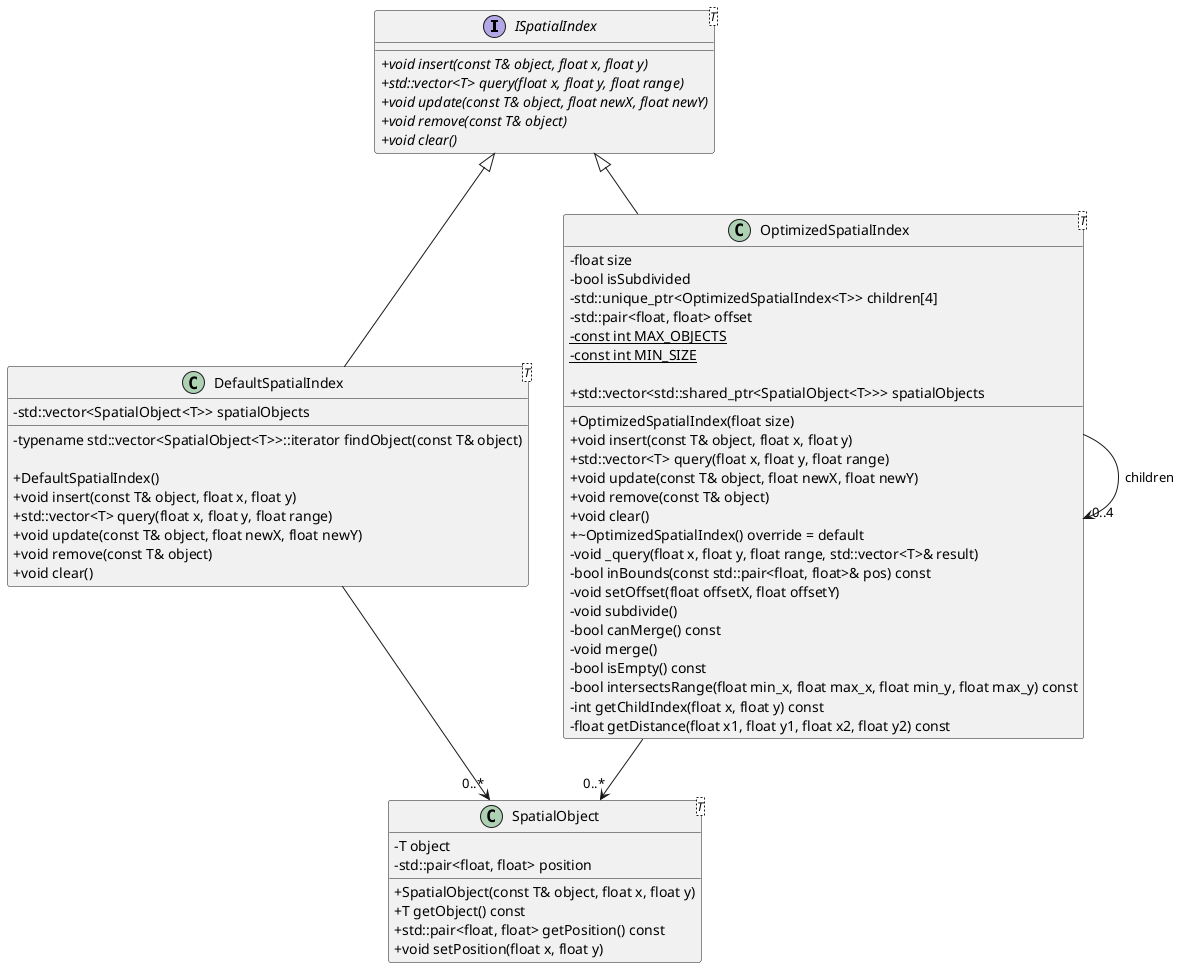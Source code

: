 @startuml
skinparam classAttributeIconSize 0
interface ISpatialIndex<T> {
    + {abstract} void insert(const T& object, float x, float y)
    + {abstract} std::vector<T> query(float x, float y, float range)
    + {abstract} void update(const T& object, float newX, float newY)
    + {abstract} void remove(const T& object)
    + {abstract} void clear()
}

class SpatialObject<T> {
    - T object
    - std::pair<float, float> position

    + SpatialObject(const T& object, float x, float y)
    + T getObject() const
    + std::pair<float, float> getPosition() const
    + void setPosition(float x, float y)
}

class DefaultSpatialIndex<T> extends ISpatialIndex<T> {
    - std::vector<SpatialObject<T>> spatialObjects
    - typename std::vector<SpatialObject<T>>::iterator findObject(const T& object)

    + DefaultSpatialIndex()
    + void insert(const T& object, float x, float y)
    + std::vector<T> query(float x, float y, float range)
    + void update(const T& object, float newX, float newY)
    + void remove(const T& object)
    + void clear()
}

class OptimizedSpatialIndex<T> extends ISpatialIndex<T> {
    - float size
    - bool isSubdivided
    - std::unique_ptr<OptimizedSpatialIndex<T>> children[4]
    - std::pair<float, float> offset
    - {static} const int MAX_OBJECTS
    - {static} const int MIN_SIZE

    + OptimizedSpatialIndex(float size)
    + void insert(const T& object, float x, float y)
    + std::vector<T> query(float x, float y, float range)
    + void update(const T& object, float newX, float newY)
    + void remove(const T& object)
    + void clear()
    + ~OptimizedSpatialIndex() override = default
    + std::vector<std::shared_ptr<SpatialObject<T>>> spatialObjects

    - void _query(float x, float y, float range, std::vector<T>& result)
    - bool inBounds(const std::pair<float, float>& pos) const
    - void setOffset(float offsetX, float offsetY)
    - void subdivide()
    - bool canMerge() const
    - void merge()
    - bool isEmpty() const
    - bool intersectsRange(float min_x, float max_x, float min_y, float max_y) const
    - int getChildIndex(float x, float y) const
    - float getDistance(float x1, float y1, float x2, float y2) const
}

DefaultSpatialIndex --> "0..*" SpatialObject

OptimizedSpatialIndex --> "0..4" OptimizedSpatialIndex: children
OptimizedSpatialIndex --> "0..*" SpatialObject


@enduml
